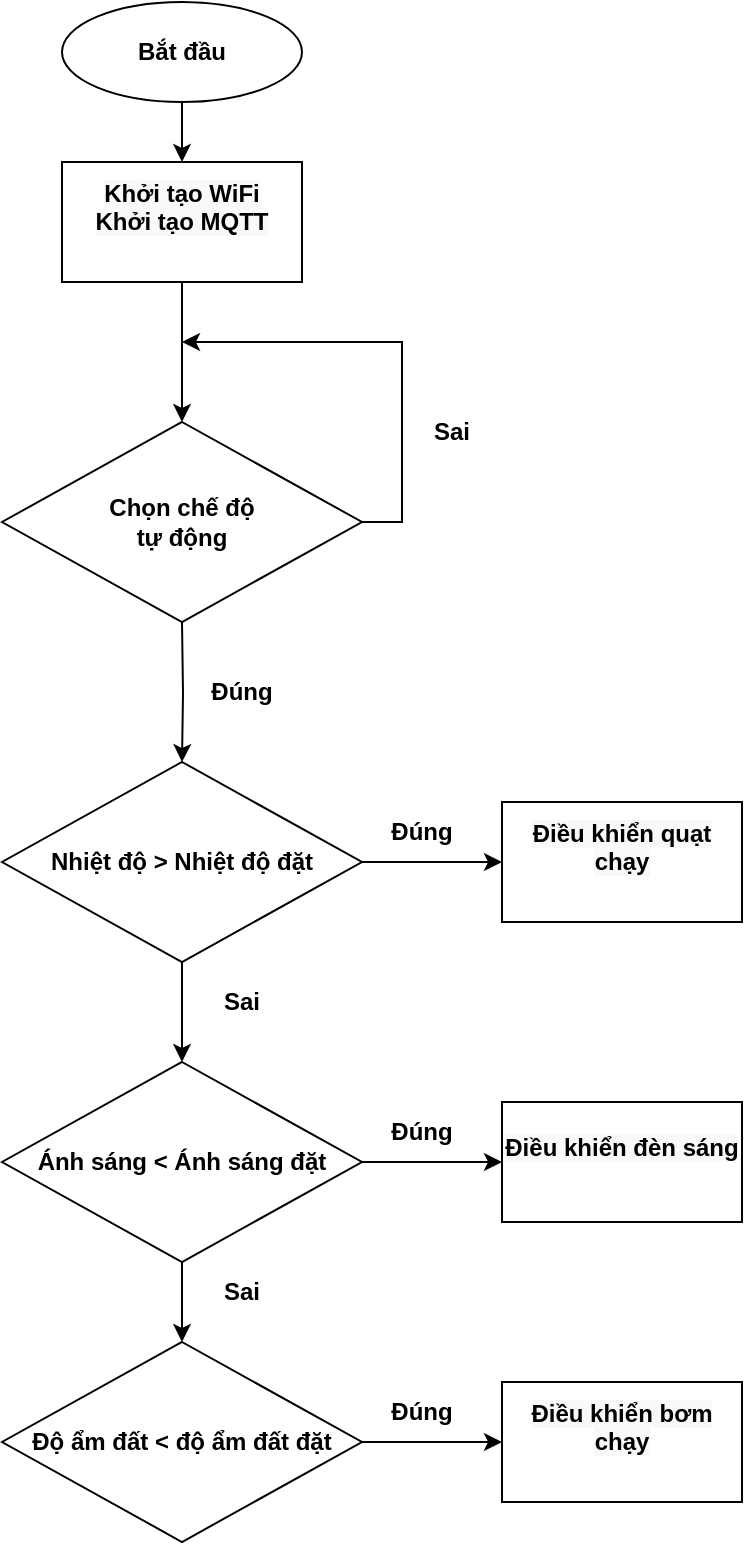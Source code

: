 <mxfile version="18.1.3" type="device"><diagram id="vojKWGNyqGOQWBuwN2R1" name="Page-1"><mxGraphModel dx="1021" dy="662" grid="1" gridSize="10" guides="1" tooltips="1" connect="1" arrows="1" fold="1" page="1" pageScale="1" pageWidth="850" pageHeight="1100" math="0" shadow="0"><root><mxCell id="0"/><mxCell id="1" parent="0"/><mxCell id="2WtzcE4X2JAZt-d_Glqs-1" style="edgeStyle=orthogonalEdgeStyle;rounded=0;orthogonalLoop=1;jettySize=auto;html=1;fontStyle=1" parent="1" source="2WtzcE4X2JAZt-d_Glqs-2" edge="1"><mxGeometry relative="1" as="geometry"><mxPoint x="320" y="130.0" as="targetPoint"/></mxGeometry></mxCell><mxCell id="2WtzcE4X2JAZt-d_Glqs-2" value="Bắt đầu" style="ellipse;whiteSpace=wrap;html=1;fontStyle=1" parent="1" vertex="1"><mxGeometry x="260" y="50" width="120" height="50" as="geometry"/></mxCell><mxCell id="2WtzcE4X2JAZt-d_Glqs-3" style="edgeStyle=orthogonalEdgeStyle;rounded=0;orthogonalLoop=1;jettySize=auto;html=1;fontStyle=1" parent="1" edge="1"><mxGeometry relative="1" as="geometry"><mxPoint x="320" y="260.0" as="targetPoint"/><mxPoint x="320" y="190" as="sourcePoint"/></mxGeometry></mxCell><mxCell id="2WtzcE4X2JAZt-d_Glqs-5" style="edgeStyle=orthogonalEdgeStyle;rounded=0;orthogonalLoop=1;jettySize=auto;html=1;fontStyle=1" parent="1" source="2WtzcE4X2JAZt-d_Glqs-7" edge="1"><mxGeometry relative="1" as="geometry"><mxPoint x="480" y="480" as="targetPoint"/></mxGeometry></mxCell><mxCell id="2WtzcE4X2JAZt-d_Glqs-6" style="edgeStyle=orthogonalEdgeStyle;rounded=0;orthogonalLoop=1;jettySize=auto;html=1;fontStyle=1" parent="1" source="2WtzcE4X2JAZt-d_Glqs-7" edge="1"><mxGeometry relative="1" as="geometry"><mxPoint x="320" y="580" as="targetPoint"/></mxGeometry></mxCell><mxCell id="2WtzcE4X2JAZt-d_Glqs-7" value="Nhiệt độ &amp;gt; Nhiệt độ đặt" style="rhombus;whiteSpace=wrap;html=1;fontStyle=1" parent="1" vertex="1"><mxGeometry x="230" y="430" width="180" height="100" as="geometry"/></mxCell><mxCell id="2WtzcE4X2JAZt-d_Glqs-8" style="edgeStyle=orthogonalEdgeStyle;rounded=0;orthogonalLoop=1;jettySize=auto;html=1;entryX=0.5;entryY=0;entryDx=0;entryDy=0;fontStyle=1" parent="1" target="2WtzcE4X2JAZt-d_Glqs-7" edge="1"><mxGeometry relative="1" as="geometry"><mxPoint x="320" y="360" as="sourcePoint"/></mxGeometry></mxCell><mxCell id="2WtzcE4X2JAZt-d_Glqs-9" value="Chọn chế độ&lt;br&gt;tự động" style="rhombus;whiteSpace=wrap;html=1;fontStyle=1" parent="1" vertex="1"><mxGeometry x="230" y="260" width="180" height="100" as="geometry"/></mxCell><mxCell id="2WtzcE4X2JAZt-d_Glqs-10" value="Đúng" style="text;html=1;strokeColor=none;fillColor=none;align=center;verticalAlign=middle;whiteSpace=wrap;rounded=0;fontStyle=1" parent="1" vertex="1"><mxGeometry x="320" y="380" width="60" height="30" as="geometry"/></mxCell><mxCell id="2WtzcE4X2JAZt-d_Glqs-11" value="Sai" style="text;html=1;strokeColor=none;fillColor=none;align=center;verticalAlign=middle;whiteSpace=wrap;rounded=0;fontStyle=1" parent="1" vertex="1"><mxGeometry x="320" y="535" width="60" height="30" as="geometry"/></mxCell><mxCell id="2WtzcE4X2JAZt-d_Glqs-12" value="Đúng" style="text;html=1;strokeColor=none;fillColor=none;align=center;verticalAlign=middle;whiteSpace=wrap;rounded=0;fontStyle=1" parent="1" vertex="1"><mxGeometry x="410" y="450" width="60" height="30" as="geometry"/></mxCell><mxCell id="2WtzcE4X2JAZt-d_Glqs-13" value="Sai" style="text;html=1;strokeColor=none;fillColor=none;align=center;verticalAlign=middle;whiteSpace=wrap;rounded=0;fontStyle=1" parent="1" vertex="1"><mxGeometry x="425" y="250" width="60" height="30" as="geometry"/></mxCell><mxCell id="2WtzcE4X2JAZt-d_Glqs-14" style="edgeStyle=orthogonalEdgeStyle;rounded=0;orthogonalLoop=1;jettySize=auto;html=1;fontStyle=1" parent="1" edge="1"><mxGeometry relative="1" as="geometry"><mxPoint x="320" y="219.99" as="targetPoint"/><Array as="points"><mxPoint x="430" y="309.99"/><mxPoint x="430" y="219.99"/><mxPoint x="320" y="219.99"/></Array><mxPoint x="409.949" y="310.019" as="sourcePoint"/></mxGeometry></mxCell><mxCell id="2WtzcE4X2JAZt-d_Glqs-16" style="edgeStyle=orthogonalEdgeStyle;rounded=0;orthogonalLoop=1;jettySize=auto;html=1;entryX=0.5;entryY=0;entryDx=0;entryDy=0;fontStyle=1" parent="1" source="2WtzcE4X2JAZt-d_Glqs-17" target="2WtzcE4X2JAZt-d_Glqs-21" edge="1"><mxGeometry relative="1" as="geometry"/></mxCell><mxCell id="2WtzcE4X2JAZt-d_Glqs-17" value="Ánh sáng &amp;lt; Ánh sáng đặt" style="rhombus;whiteSpace=wrap;html=1;fontStyle=1" parent="1" vertex="1"><mxGeometry x="230" y="580" width="180" height="100" as="geometry"/></mxCell><mxCell id="2WtzcE4X2JAZt-d_Glqs-18" style="edgeStyle=orthogonalEdgeStyle;rounded=0;orthogonalLoop=1;jettySize=auto;html=1;fontStyle=1" parent="1" edge="1"><mxGeometry relative="1" as="geometry"><mxPoint x="480" y="630" as="targetPoint"/><mxPoint x="410" y="630" as="sourcePoint"/></mxGeometry></mxCell><mxCell id="2WtzcE4X2JAZt-d_Glqs-19" value="Đúng" style="text;html=1;strokeColor=none;fillColor=none;align=center;verticalAlign=middle;whiteSpace=wrap;rounded=0;fontStyle=1" parent="1" vertex="1"><mxGeometry x="410" y="600" width="60" height="30" as="geometry"/></mxCell><mxCell id="2WtzcE4X2JAZt-d_Glqs-21" value="Độ ẩm đất &amp;lt; độ ẩm đất đặt" style="rhombus;whiteSpace=wrap;html=1;fontStyle=1" parent="1" vertex="1"><mxGeometry x="230" y="720" width="180" height="100" as="geometry"/></mxCell><mxCell id="2WtzcE4X2JAZt-d_Glqs-22" style="edgeStyle=orthogonalEdgeStyle;rounded=0;orthogonalLoop=1;jettySize=auto;html=1;fontStyle=1" parent="1" edge="1"><mxGeometry relative="1" as="geometry"><mxPoint x="480" y="770" as="targetPoint"/><mxPoint x="410" y="770" as="sourcePoint"/></mxGeometry></mxCell><mxCell id="2WtzcE4X2JAZt-d_Glqs-23" value="Đúng" style="text;html=1;strokeColor=none;fillColor=none;align=center;verticalAlign=middle;whiteSpace=wrap;rounded=0;fontStyle=1" parent="1" vertex="1"><mxGeometry x="410" y="740" width="60" height="30" as="geometry"/></mxCell><mxCell id="2WtzcE4X2JAZt-d_Glqs-25" value="Sai" style="text;html=1;strokeColor=none;fillColor=none;align=center;verticalAlign=middle;whiteSpace=wrap;rounded=0;fontStyle=1" parent="1" vertex="1"><mxGeometry x="320" y="680" width="60" height="30" as="geometry"/></mxCell><mxCell id="c-H0Xsgry13T_wKJMccB-1" value="&#10;&lt;span style=&quot;color: rgb(0, 0, 0); font-family: Helvetica; font-size: 12px; font-style: normal; font-variant-ligatures: normal; font-variant-caps: normal; font-weight: 700; letter-spacing: normal; orphans: 2; text-align: center; text-indent: 0px; text-transform: none; widows: 2; word-spacing: 0px; -webkit-text-stroke-width: 0px; background-color: rgb(248, 249, 250); text-decoration-thickness: initial; text-decoration-style: initial; text-decoration-color: initial; float: none; display: inline !important;&quot;&gt;Khởi tạo WiFi&lt;/span&gt;&lt;br style=&quot;color: rgb(0, 0, 0); font-family: Helvetica; font-size: 12px; font-style: normal; font-variant-ligatures: normal; font-variant-caps: normal; font-weight: 700; letter-spacing: normal; orphans: 2; text-align: center; text-indent: 0px; text-transform: none; widows: 2; word-spacing: 0px; -webkit-text-stroke-width: 0px; background-color: rgb(248, 249, 250); text-decoration-thickness: initial; text-decoration-style: initial; text-decoration-color: initial;&quot;&gt;&lt;span style=&quot;color: rgb(0, 0, 0); font-family: Helvetica; font-size: 12px; font-style: normal; font-variant-ligatures: normal; font-variant-caps: normal; font-weight: 700; letter-spacing: normal; orphans: 2; text-align: center; text-indent: 0px; text-transform: none; widows: 2; word-spacing: 0px; -webkit-text-stroke-width: 0px; background-color: rgb(248, 249, 250); text-decoration-thickness: initial; text-decoration-style: initial; text-decoration-color: initial; float: none; display: inline !important;&quot;&gt;Khởi tạo MQTT&lt;/span&gt;&#10;&#10;" style="rounded=0;whiteSpace=wrap;html=1;" vertex="1" parent="1"><mxGeometry x="260" y="130" width="120" height="60" as="geometry"/></mxCell><mxCell id="c-H0Xsgry13T_wKJMccB-2" value="&#10;&lt;span style=&quot;color: rgb(0, 0, 0); font-family: Helvetica; font-size: 12px; font-style: normal; font-variant-ligatures: normal; font-variant-caps: normal; font-weight: 700; letter-spacing: normal; orphans: 2; text-align: center; text-indent: 0px; text-transform: none; widows: 2; word-spacing: 0px; -webkit-text-stroke-width: 0px; background-color: rgb(248, 249, 250); text-decoration-thickness: initial; text-decoration-style: initial; text-decoration-color: initial; float: none; display: inline !important;&quot;&gt;Điều khiển quạt chạy&lt;/span&gt;&#10;&#10;" style="rounded=0;whiteSpace=wrap;html=1;" vertex="1" parent="1"><mxGeometry x="480" y="450" width="120" height="60" as="geometry"/></mxCell><mxCell id="c-H0Xsgry13T_wKJMccB-3" value="&#10;&lt;span style=&quot;color: rgb(0, 0, 0); font-family: Helvetica; font-size: 12px; font-style: normal; font-variant-ligatures: normal; font-variant-caps: normal; font-weight: 700; letter-spacing: normal; orphans: 2; text-align: center; text-indent: 0px; text-transform: none; widows: 2; word-spacing: 0px; -webkit-text-stroke-width: 0px; background-color: rgb(248, 249, 250); text-decoration-thickness: initial; text-decoration-style: initial; text-decoration-color: initial; float: none; display: inline !important;&quot;&gt;Điều khiển đèn sáng&lt;/span&gt;&#10;&#10;" style="rounded=0;whiteSpace=wrap;html=1;" vertex="1" parent="1"><mxGeometry x="480" y="600" width="120" height="60" as="geometry"/></mxCell><mxCell id="c-H0Xsgry13T_wKJMccB-4" value="&#10;&lt;span style=&quot;color: rgb(0, 0, 0); font-family: Helvetica; font-size: 12px; font-style: normal; font-variant-ligatures: normal; font-variant-caps: normal; font-weight: 700; letter-spacing: normal; orphans: 2; text-align: center; text-indent: 0px; text-transform: none; widows: 2; word-spacing: 0px; -webkit-text-stroke-width: 0px; background-color: rgb(248, 249, 250); text-decoration-thickness: initial; text-decoration-style: initial; text-decoration-color: initial; float: none; display: inline !important;&quot;&gt;Điều khiển bơm chạy&lt;/span&gt;&#10;&#10;" style="rounded=0;whiteSpace=wrap;html=1;" vertex="1" parent="1"><mxGeometry x="480" y="740" width="120" height="60" as="geometry"/></mxCell></root></mxGraphModel></diagram></mxfile>